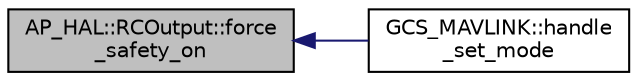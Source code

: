 digraph "AP_HAL::RCOutput::force_safety_on"
{
 // INTERACTIVE_SVG=YES
  edge [fontname="Helvetica",fontsize="10",labelfontname="Helvetica",labelfontsize="10"];
  node [fontname="Helvetica",fontsize="10",shape=record];
  rankdir="LR";
  Node1 [label="AP_HAL::RCOutput::force\l_safety_on",height=0.2,width=0.4,color="black", fillcolor="grey75", style="filled", fontcolor="black"];
  Node1 -> Node2 [dir="back",color="midnightblue",fontsize="10",style="solid",fontname="Helvetica"];
  Node2 [label="GCS_MAVLINK::handle\l_set_mode",height=0.2,width=0.4,color="black", fillcolor="white", style="filled",URL="$classGCS__MAVLINK.html#a284d41b2654611c5ca0041a2913dced8"];
}
